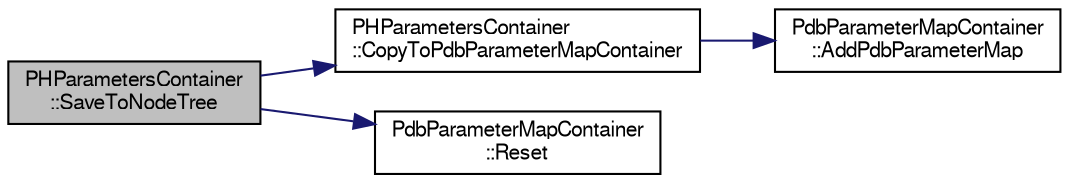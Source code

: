 digraph "PHParametersContainer::SaveToNodeTree"
{
  bgcolor="transparent";
  edge [fontname="FreeSans",fontsize="10",labelfontname="FreeSans",labelfontsize="10"];
  node [fontname="FreeSans",fontsize="10",shape=record];
  rankdir="LR";
  Node1 [label="PHParametersContainer\l::SaveToNodeTree",height=0.2,width=0.4,color="black", fillcolor="grey75", style="filled" fontcolor="black"];
  Node1 -> Node2 [color="midnightblue",fontsize="10",style="solid",fontname="FreeSans"];
  Node2 [label="PHParametersContainer\l::CopyToPdbParameterMapContainer",height=0.2,width=0.4,color="black",URL="$d7/d6b/classPHParametersContainer.html#a278f75a3ec3234961271ad8d33c4c126"];
  Node2 -> Node3 [color="midnightblue",fontsize="10",style="solid",fontname="FreeSans"];
  Node3 [label="PdbParameterMapContainer\l::AddPdbParameterMap",height=0.2,width=0.4,color="black",URL="$d4/d7d/classPdbParameterMapContainer.html#a0e5436b10b4e13f2575b80553dc8beba"];
  Node1 -> Node4 [color="midnightblue",fontsize="10",style="solid",fontname="FreeSans"];
  Node4 [label="PdbParameterMapContainer\l::Reset",height=0.2,width=0.4,color="black",URL="$d4/d7d/classPdbParameterMapContainer.html#af6d1e0fae18841c086b86e82b93e92c2",tooltip="Clear Event. "];
}
